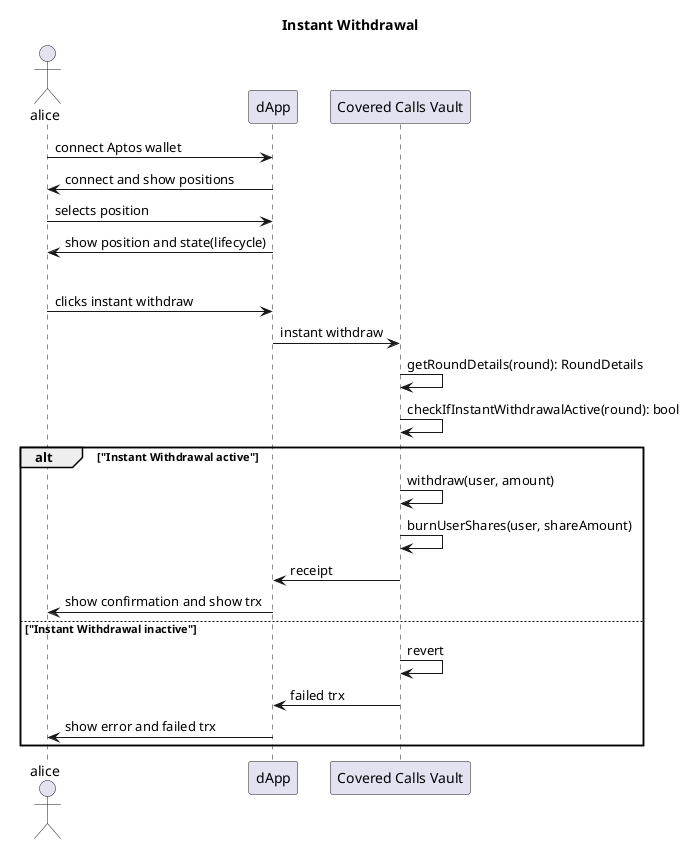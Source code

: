 @startuml "instant-withdrawal"

title "Instant Withdrawal"

actor alice
participant "dApp" as dapp
participant "Covered Calls Vault" as vault

alice -> dapp : connect Aptos wallet
dapp -> alice : connect and show positions
alice -> dapp : selects position
dapp -> alice : show position and state(lifecycle)
alt "In Deposit Phase: Instant Withdraw Active"
    alice -> dapp : clicks instant withdraw
    dapp -> vault : instant withdraw
    vault -> vault : getRoundDetails(round): RoundDetails
    vault -> vault : checkIfInstantWithdrawalActive(round): bool
    alt "Instant Withdrawal active"
        vault -> vault : withdraw(user, amount)
        vault -> vault : burnUserShares(user, shareAmount)
        vault -> dapp : receipt
        dapp -> alice : show confirmation and show trx
    else "Instant Withdrawal inactive"
        vault -> vault : revert
        vault -> dapp : failed trx
        dapp -> alice : show error and failed trx
end
@enduml